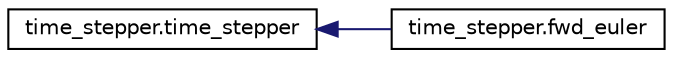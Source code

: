 digraph "Graphical Class Hierarchy"
{
  edge [fontname="Helvetica",fontsize="10",labelfontname="Helvetica",labelfontsize="10"];
  node [fontname="Helvetica",fontsize="10",shape=record];
  rankdir="LR";
  Node0 [label="time_stepper.time_stepper",height=0.2,width=0.4,color="black", fillcolor="white", style="filled",URL="$classtime__stepper_1_1time__stepper.html",tooltip="The abstract time_stepper class. "];
  Node0 -> Node1 [dir="back",color="midnightblue",fontsize="10",style="solid",fontname="Helvetica"];
  Node1 [label="time_stepper.fwd_euler",height=0.2,width=0.4,color="black", fillcolor="white", style="filled",URL="$classtime__stepper_1_1fwd__euler.html",tooltip="A concrete Forward Euler subclass of time_stepper. "];
}

